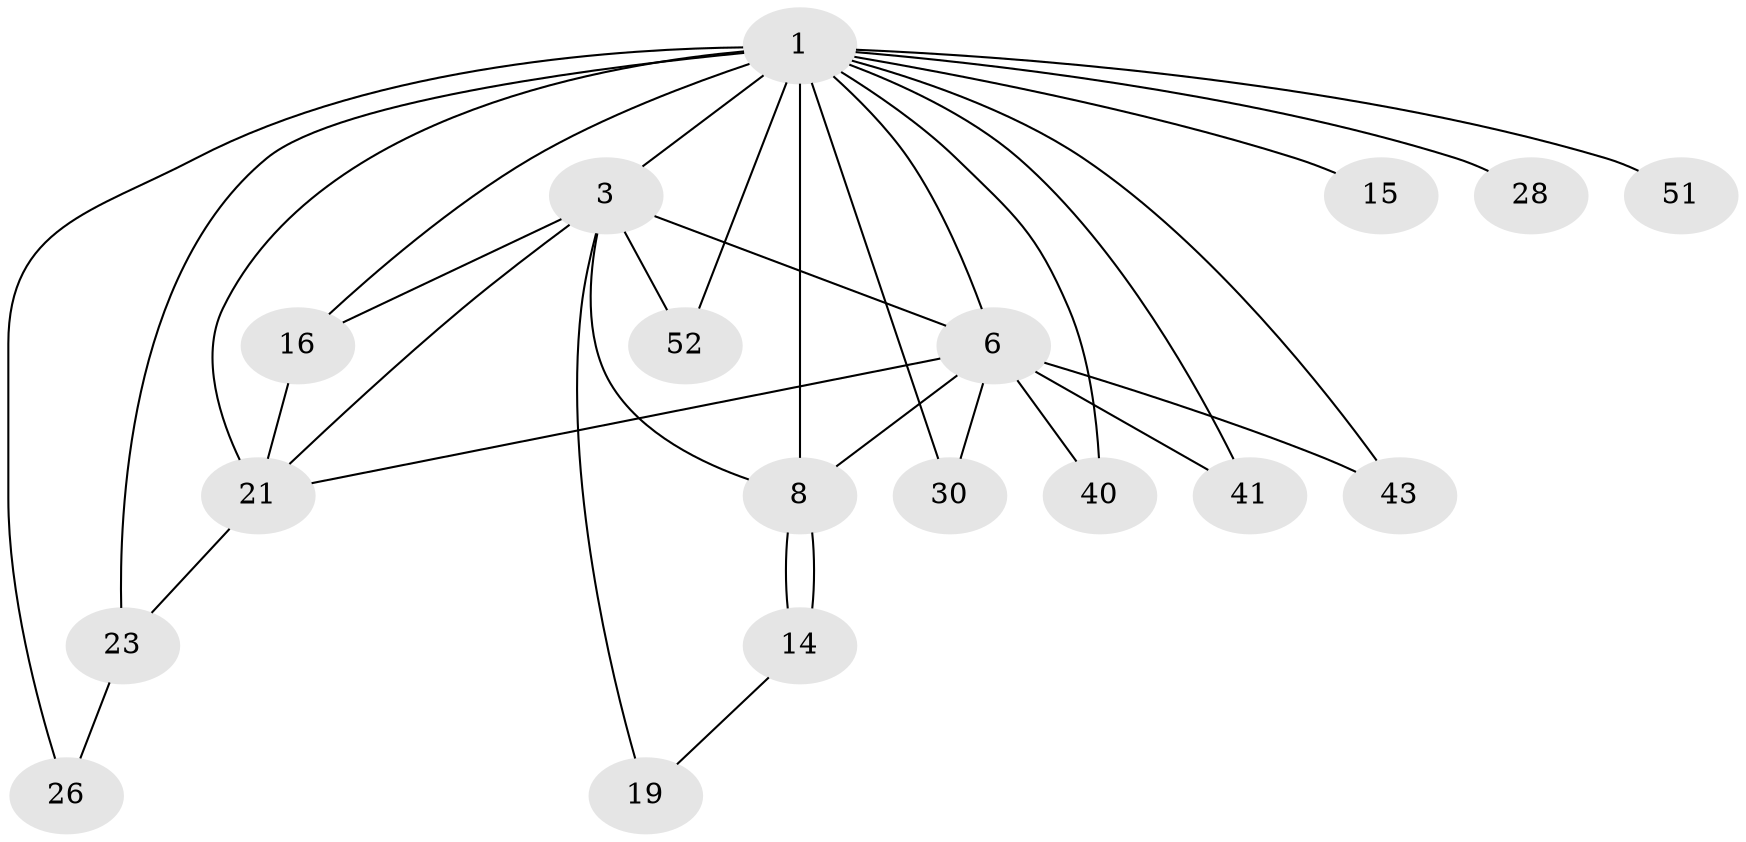 // original degree distribution, {15: 0.016129032258064516, 17: 0.016129032258064516, 16: 0.03225806451612903, 18: 0.03225806451612903, 12: 0.016129032258064516, 14: 0.016129032258064516, 21: 0.016129032258064516, 13: 0.016129032258064516, 6: 0.016129032258064516, 3: 0.16129032258064516, 2: 0.5161290322580645, 4: 0.11290322580645161, 5: 0.03225806451612903}
// Generated by graph-tools (version 1.1) at 2025/17/03/04/25 18:17:31]
// undirected, 18 vertices, 33 edges
graph export_dot {
graph [start="1"]
  node [color=gray90,style=filled];
  1 [super="+24+9+2"];
  3 [super="+5+29"];
  6 [super="+17+56+39+13+7+36+35+34+42"];
  8;
  14;
  15;
  16;
  19;
  21 [super="+25+22"];
  23 [super="+60"];
  26;
  28;
  30;
  40;
  41;
  43;
  51 [super="+57"];
  52;
  1 -- 3 [weight=12];
  1 -- 6 [weight=16];
  1 -- 8 [weight=8];
  1 -- 16;
  1 -- 28 [weight=2];
  1 -- 21 [weight=3];
  1 -- 51 [weight=3];
  1 -- 15 [weight=2];
  1 -- 52;
  1 -- 26;
  1 -- 30;
  1 -- 40;
  1 -- 41;
  1 -- 43;
  1 -- 23 [weight=2];
  3 -- 6 [weight=8];
  3 -- 8 [weight=2];
  3 -- 16;
  3 -- 19;
  3 -- 52;
  3 -- 21;
  6 -- 8 [weight=9];
  6 -- 30;
  6 -- 41;
  6 -- 21 [weight=2];
  6 -- 40;
  6 -- 43;
  8 -- 14;
  8 -- 14;
  14 -- 19;
  16 -- 21;
  21 -- 23;
  23 -- 26;
}
